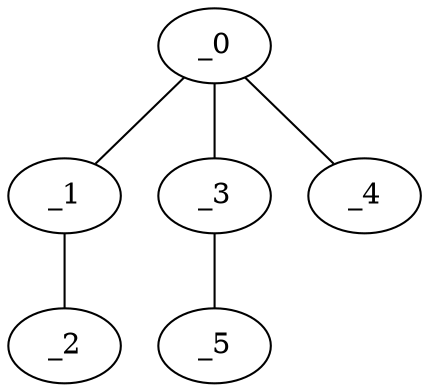 graph NP1_0079 {
	_0	 [x="0.7",
		y="2.95"];
	_1	 [x="2.14334",
		y="0.678948"];
	_0 -- _1;
	_3	 [x="0.7",
		y="0.59"];
	_0 -- _3;
	_4	 [x="0.540182",
		y="0.572451"];
	_0 -- _4;
	_2	 [x="2.12785",
		y="2.81964"];
	_1 -- _2;
	_5	 [x="2.13003",
		y="0.573063"];
	_3 -- _5;
}
